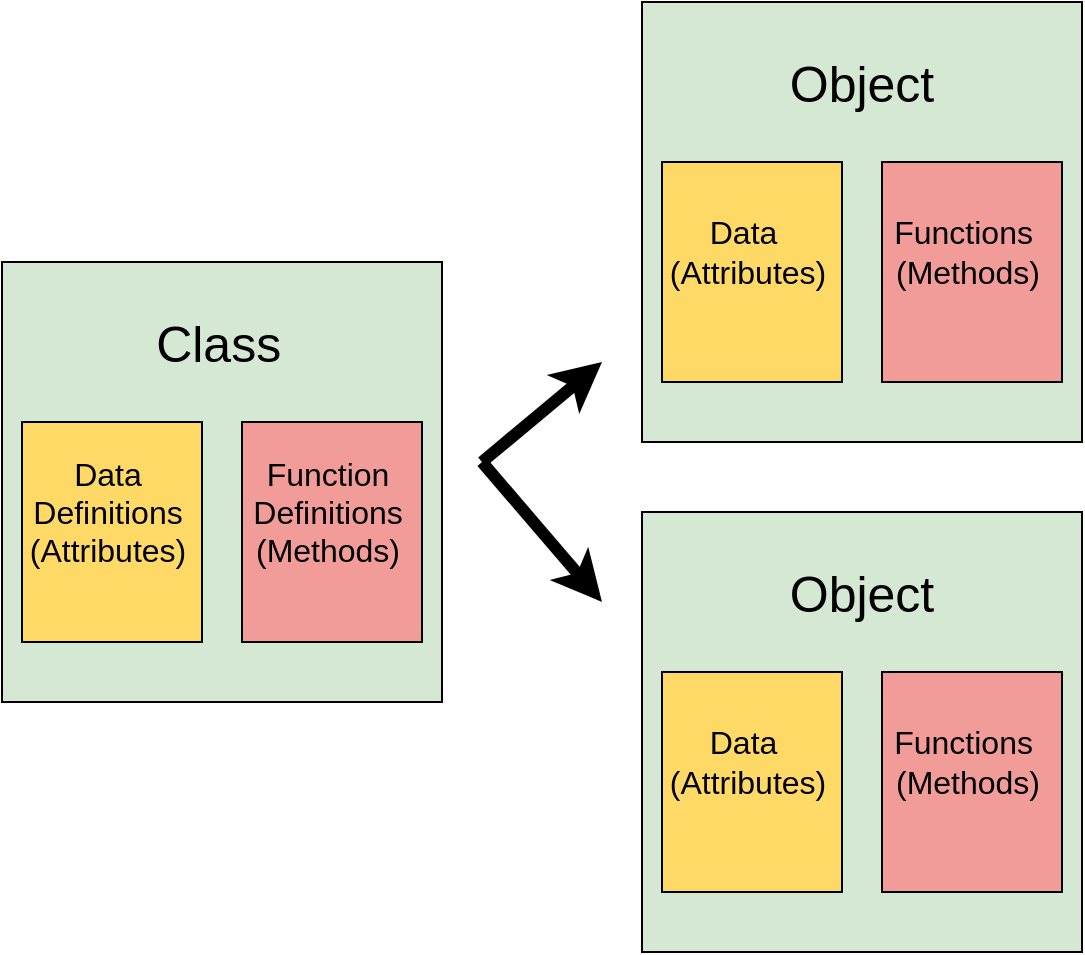 <mxGraphModel dx="953" dy="891" grid="1" gridSize="10" guides="1" tooltips="1" connect="1" arrows="1" fold="1" page="1" pageScale="1" pageWidth="850" pageHeight="1100" background="#ffffff"><root><mxCell id="0"/><mxCell id="1" parent="0"/><mxCell id="14" value="" style="group" parent="1" vertex="1" connectable="0"><mxGeometry x="80" y="260" width="220" height="220" as="geometry"/></mxCell><mxCell id="2" value="" style="whiteSpace=wrap;html=1;aspect=fixed;fillColor=#D5E8D4;" parent="14" vertex="1"><mxGeometry width="220" height="220" as="geometry"/></mxCell><mxCell id="5" value="" style="group" parent="14" vertex="1" connectable="0"><mxGeometry x="10" y="80" width="90" height="110" as="geometry"/></mxCell><mxCell id="3" value="" style="rounded=0;whiteSpace=wrap;html=1;fillColor=#FFD966;" parent="5" vertex="1"><mxGeometry width="90" height="110" as="geometry"/></mxCell><mxCell id="4" value="&lt;font style=&quot;font-size: 16px&quot;&gt;Data Definitions (Attributes)&lt;/font&gt;" style="text;html=1;strokeColor=none;fillColor=none;align=center;verticalAlign=middle;whiteSpace=wrap;rounded=0;" parent="5" vertex="1"><mxGeometry x="23" y="20" width="40" height="50" as="geometry"/></mxCell><mxCell id="7" value="" style="group" parent="14" vertex="1" connectable="0"><mxGeometry x="120" y="80" width="90" height="110" as="geometry"/></mxCell><mxCell id="8" value="" style="rounded=0;whiteSpace=wrap;html=1;fillColor=#F19C99;" parent="7" vertex="1"><mxGeometry width="90" height="110" as="geometry"/></mxCell><mxCell id="9" value="&lt;font style=&quot;font-size: 16px&quot;&gt;Function Definitions (Methods)&lt;/font&gt;" style="text;html=1;strokeColor=none;fillColor=none;align=center;verticalAlign=middle;whiteSpace=wrap;rounded=0;" parent="7" vertex="1"><mxGeometry x="23" y="20" width="40" height="50" as="geometry"/></mxCell><mxCell id="10" value="&lt;font style=&quot;font-size: 25px&quot;&gt;Class&lt;/font&gt;&amp;nbsp;" style="text;html=1;strokeColor=none;fillColor=none;align=center;verticalAlign=middle;whiteSpace=wrap;rounded=0;" parent="14" vertex="1"><mxGeometry x="90" y="30" width="40" height="20" as="geometry"/></mxCell><mxCell id="15" value="" style="group" parent="1" vertex="1" connectable="0"><mxGeometry x="400" y="130" width="220" height="220" as="geometry"/></mxCell><mxCell id="16" value="" style="whiteSpace=wrap;html=1;aspect=fixed;fillColor=#D5E8D4;" parent="15" vertex="1"><mxGeometry width="220" height="220" as="geometry"/></mxCell><mxCell id="17" value="" style="group" parent="15" vertex="1" connectable="0"><mxGeometry x="10" y="80" width="90" height="110" as="geometry"/></mxCell><mxCell id="18" value="" style="rounded=0;whiteSpace=wrap;html=1;fillColor=#FFD966;" parent="17" vertex="1"><mxGeometry width="90" height="110" as="geometry"/></mxCell><mxCell id="19" value="&lt;font style=&quot;font-size: 16px&quot;&gt;Data&amp;nbsp; (Attributes)&lt;/font&gt;" style="text;html=1;strokeColor=none;fillColor=none;align=center;verticalAlign=middle;whiteSpace=wrap;rounded=0;" parent="17" vertex="1"><mxGeometry x="23" y="20" width="40" height="50" as="geometry"/></mxCell><mxCell id="20" value="" style="group" parent="15" vertex="1" connectable="0"><mxGeometry x="120" y="80" width="90" height="110" as="geometry"/></mxCell><mxCell id="21" value="" style="rounded=0;whiteSpace=wrap;html=1;fillColor=#F19C99;" parent="20" vertex="1"><mxGeometry width="90" height="110" as="geometry"/></mxCell><mxCell id="22" value="&lt;font style=&quot;font-size: 16px&quot;&gt;Functions&amp;nbsp; (Methods)&lt;/font&gt;" style="text;html=1;strokeColor=none;fillColor=none;align=center;verticalAlign=middle;whiteSpace=wrap;rounded=0;" parent="20" vertex="1"><mxGeometry x="23" y="20" width="40" height="50" as="geometry"/></mxCell><mxCell id="23" value="&lt;span style=&quot;font-size: 25px&quot;&gt;Object&lt;/span&gt;" style="text;html=1;strokeColor=none;fillColor=none;align=center;verticalAlign=middle;whiteSpace=wrap;rounded=0;" parent="15" vertex="1"><mxGeometry x="90" y="30" width="40" height="20" as="geometry"/></mxCell><mxCell id="25" value="" style="endArrow=classic;html=1;endSize=6;startSize=6;strokeWidth=6;" parent="1" edge="1"><mxGeometry width="50" height="50" relative="1" as="geometry"><mxPoint x="320" y="360" as="sourcePoint"/><mxPoint x="380" y="310" as="targetPoint"/></mxGeometry></mxCell><mxCell id="26" value="" style="group" parent="1" vertex="1" connectable="0"><mxGeometry x="400" y="385" width="220" height="220" as="geometry"/></mxCell><mxCell id="27" value="" style="whiteSpace=wrap;html=1;aspect=fixed;fillColor=#D5E8D4;" parent="26" vertex="1"><mxGeometry width="220" height="220" as="geometry"/></mxCell><mxCell id="28" value="" style="group" parent="26" vertex="1" connectable="0"><mxGeometry x="10" y="80" width="90" height="110" as="geometry"/></mxCell><mxCell id="29" value="" style="rounded=0;whiteSpace=wrap;html=1;fillColor=#FFD966;" parent="28" vertex="1"><mxGeometry width="90" height="110" as="geometry"/></mxCell><mxCell id="30" value="&lt;font style=&quot;font-size: 16px&quot;&gt;Data&amp;nbsp; (Attributes)&lt;/font&gt;" style="text;html=1;strokeColor=none;fillColor=none;align=center;verticalAlign=middle;whiteSpace=wrap;rounded=0;" parent="28" vertex="1"><mxGeometry x="23" y="20" width="40" height="50" as="geometry"/></mxCell><mxCell id="31" value="" style="group" parent="26" vertex="1" connectable="0"><mxGeometry x="120" y="80" width="90" height="110" as="geometry"/></mxCell><mxCell id="32" value="" style="rounded=0;whiteSpace=wrap;html=1;fillColor=#F19C99;" parent="31" vertex="1"><mxGeometry width="90" height="110" as="geometry"/></mxCell><mxCell id="33" value="&lt;font style=&quot;font-size: 16px&quot;&gt;Functions&amp;nbsp; (Methods)&lt;/font&gt;" style="text;html=1;strokeColor=none;fillColor=none;align=center;verticalAlign=middle;whiteSpace=wrap;rounded=0;" parent="31" vertex="1"><mxGeometry x="23" y="20" width="40" height="50" as="geometry"/></mxCell><mxCell id="34" value="&lt;span style=&quot;font-size: 25px&quot;&gt;Object&lt;/span&gt;" style="text;html=1;strokeColor=none;fillColor=none;align=center;verticalAlign=middle;whiteSpace=wrap;rounded=0;" parent="26" vertex="1"><mxGeometry x="90" y="30" width="40" height="20" as="geometry"/></mxCell><mxCell id="35" value="" style="endArrow=classic;html=1;endSize=6;startSize=6;strokeWidth=6;" parent="1" edge="1"><mxGeometry width="50" height="50" relative="1" as="geometry"><mxPoint x="320" y="360" as="sourcePoint"/><mxPoint x="380" y="430" as="targetPoint"/></mxGeometry></mxCell></root></mxGraphModel>